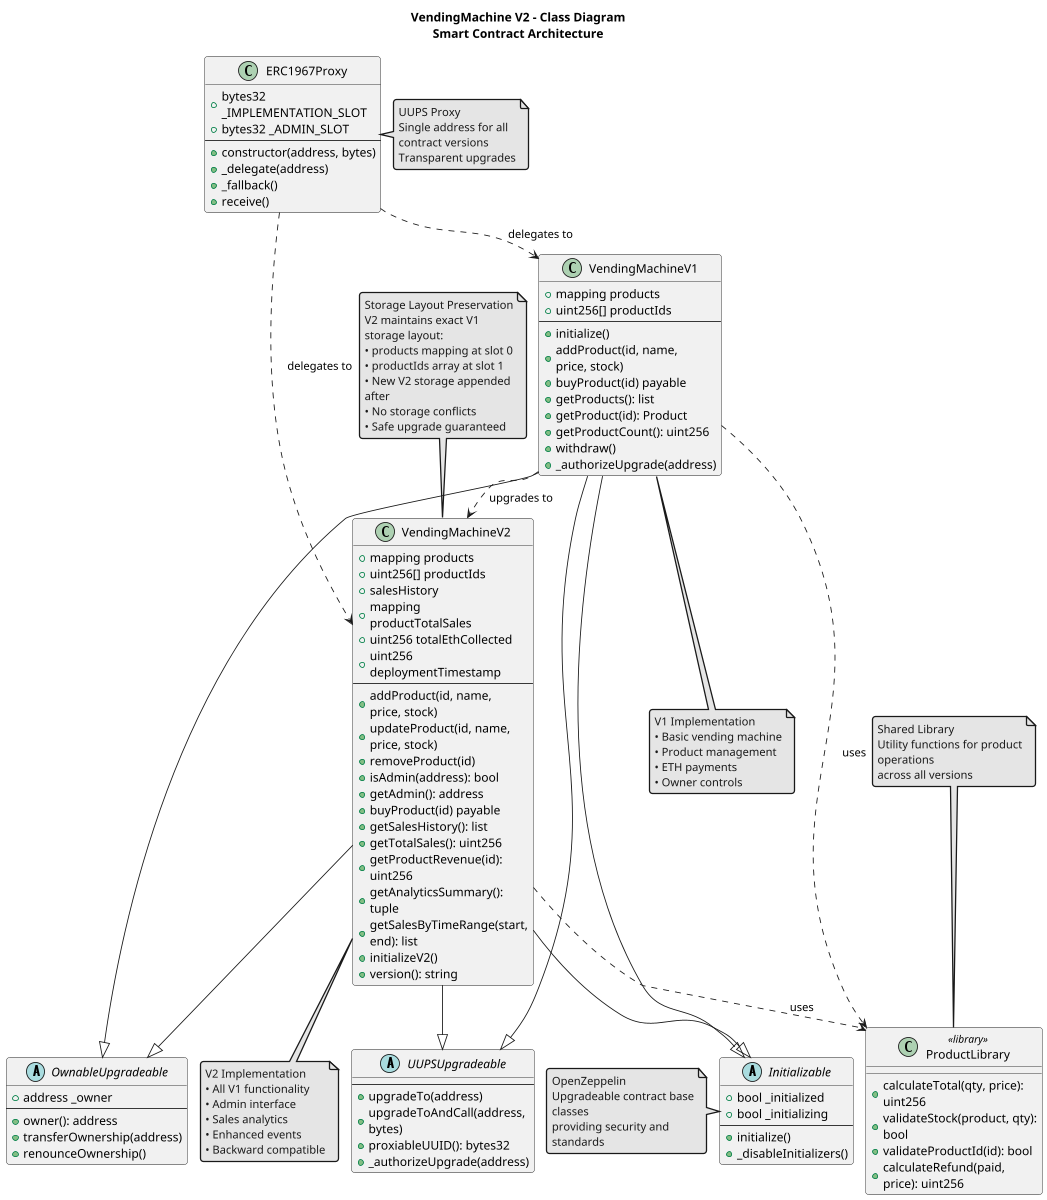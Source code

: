 @startuml VendingMachine_Classes_A4
!theme mars
skinparam backgroundColor rgba(255, 255, 255, 1)
skinparam dpi 150
skinparam maxMessageSize 120
skinparam wrapWidth 180
skinparam minClassWidth 100
skinparam nodesep 15
skinparam ranksep 30
scale max 1024*768
title VendingMachine V2 - Class Diagram\nSmart Contract Architecture

' OpenZeppelin Base Classes
abstract class Initializable {
  +bool _initialized
  +bool _initializing
  --
  +initialize()
  +_disableInitializers()
}

abstract class OwnableUpgradeable {
  +address _owner
  --
  +owner(): address
  +transferOwnership(address)
  +renounceOwnership()
}

abstract class UUPSUpgradeable {
  --
  +upgradeTo(address)
  +upgradeToAndCall(address, bytes)
  +proxiableUUID(): bytes32
  +_authorizeUpgrade(address)
}

' Product Library
class ProductLibrary <<library>> {
  +calculateTotal(qty, price): uint256
  +validateStock(product, qty): bool
  +validateProductId(id): bool
  +calculateRefund(paid, price): uint256
}

' UUPS Proxy
class ERC1967Proxy {
  +bytes32 _IMPLEMENTATION_SLOT
  +bytes32 _ADMIN_SLOT
  --
  +constructor(address, bytes)
  +_delegate(address)
  +_fallback()
  +receive()
}

' VendingMachine V1
class VendingMachineV1 {
  +mapping products
  +uint256[] productIds
  --
  +initialize()
  +addProduct(id, name, price, stock)
  +buyProduct(id) payable
  +getProducts(): list
  +getProduct(id): Product
  +getProductCount(): uint256
  +withdraw()
  +_authorizeUpgrade(address)
}

' VendingMachine V2
class VendingMachineV2 {
  +mapping products
  +uint256[] productIds
  +salesHistory
  +mapping productTotalSales
  +uint256 totalEthCollected
  +uint256 deploymentTimestamp
  --
  +addProduct(id, name, price, stock)
  +updateProduct(id, name, price, stock) 
  +removeProduct(id)
  +isAdmin(address): bool
  +getAdmin(): address
  +buyProduct(id) payable
  +getSalesHistory(): list
  +getTotalSales(): uint256
  +getProductRevenue(id): uint256
  +getAnalyticsSummary(): tuple
  +getSalesByTimeRange(start, end): list
  +initializeV2()
  +version(): string
}

' Inheritance Relationships
VendingMachineV1 --|> Initializable
VendingMachineV1 --|> OwnableUpgradeable  
VendingMachineV1 --|> UUPSUpgradeable

VendingMachineV2 --|> Initializable
VendingMachineV2 --|> OwnableUpgradeable
VendingMachineV2 --|> UUPSUpgradeable

' Usage Relationships
VendingMachineV1 ..> ProductLibrary : uses
VendingMachineV2 ..> ProductLibrary : uses
ERC1967Proxy ..> VendingMachineV1 : delegates to
ERC1967Proxy ..> VendingMachineV2 : delegates to

' Upgrade Relationship
VendingMachineV1 ..> VendingMachineV2 : upgrades to

' Notes
note top of ProductLibrary
Shared Library
Utility functions for product operations
across all versions
end note

note right of ERC1967Proxy
UUPS Proxy
Single address for all contract versions
Transparent upgrades
end note

note bottom of VendingMachineV1
V1 Implementation
• Basic vending machine
• Product management
• ETH payments
• Owner controls
end note

note bottom of VendingMachineV2
V2 Implementation
• All V1 functionality
• Admin interface
• Sales analytics
• Enhanced events
• Backward compatible
end note

note left of Initializable
OpenZeppelin
Upgradeable contract base classes
providing security and standards
end note

note as StorageNote
Storage Layout Preservation
V2 maintains exact V1 storage layout:
• products mapping at slot 0
• productIds array at slot 1
• New V2 storage appended after
• No storage conflicts
• Safe upgrade guaranteed
end note

StorageNote .. VendingMachineV2

@enduml